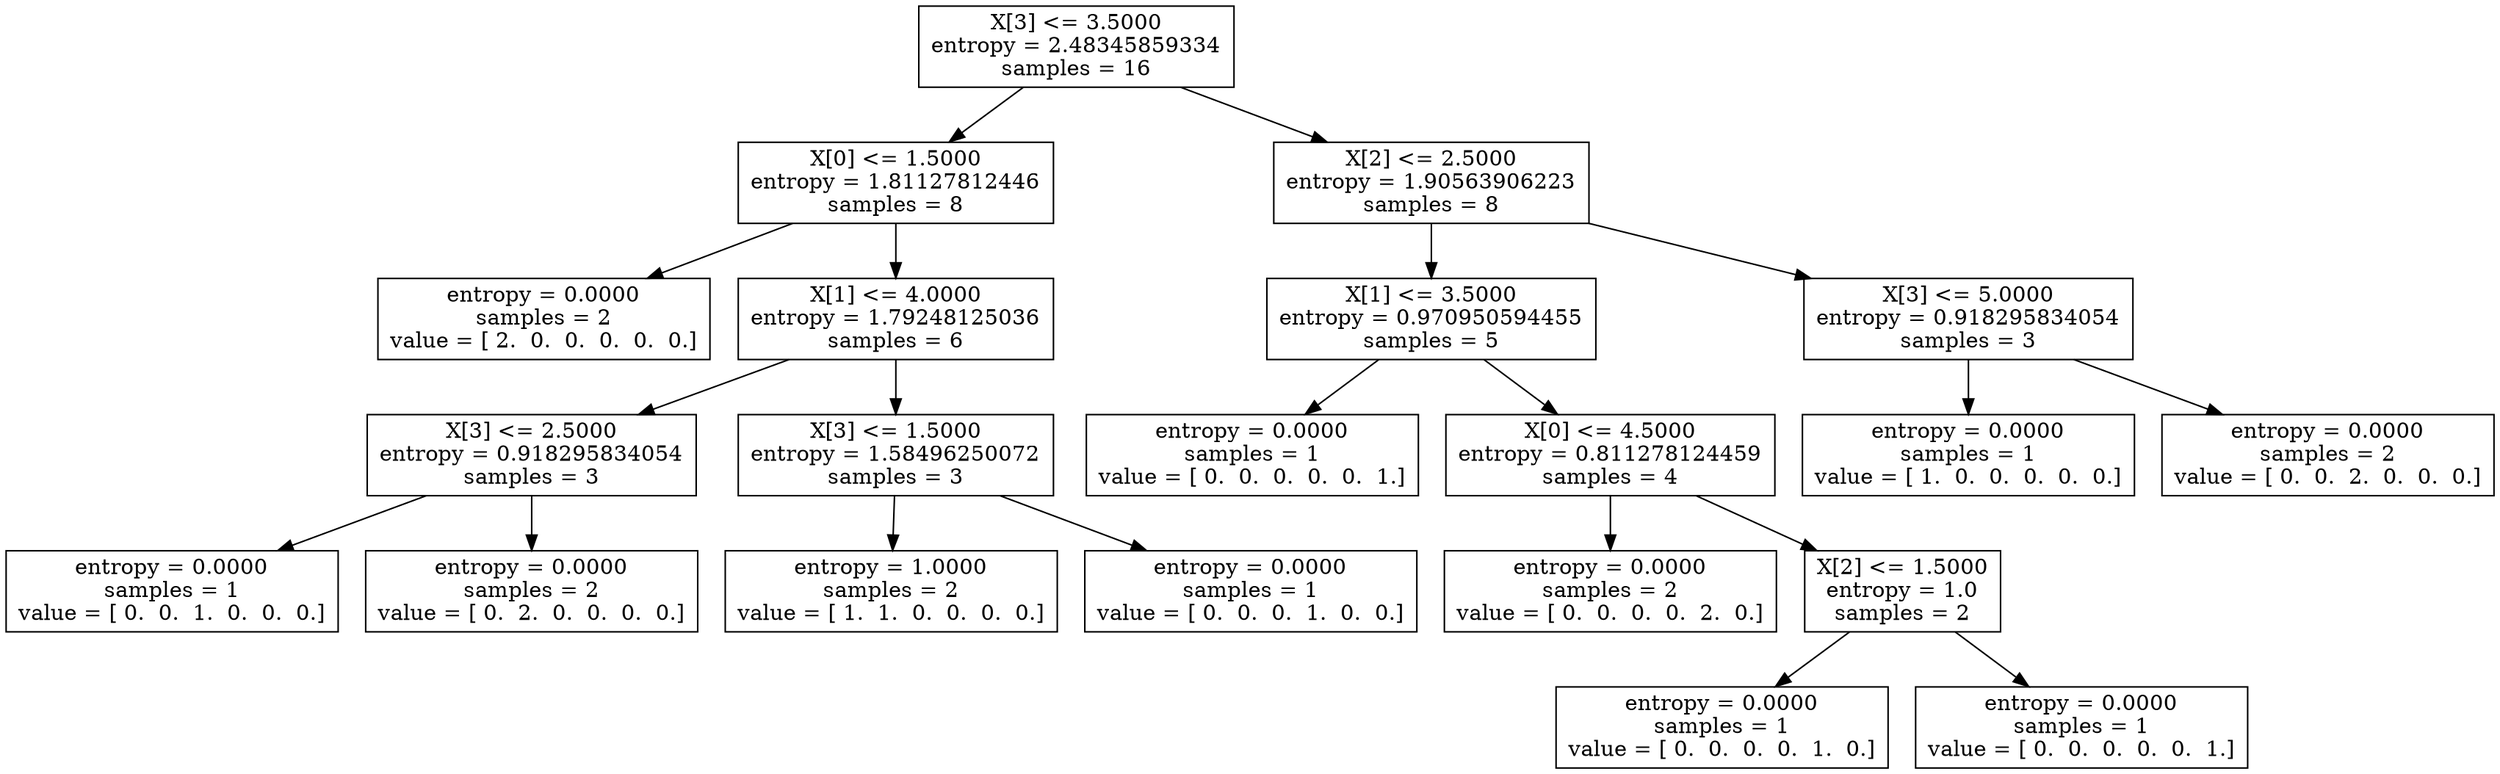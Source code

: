 digraph Tree {
0 [label="X[3] <= 3.5000\nentropy = 2.48345859334\nsamples = 16", shape="box"] ;
1 [label="X[0] <= 1.5000\nentropy = 1.81127812446\nsamples = 8", shape="box"] ;
0 -> 1 ;
2 [label="entropy = 0.0000\nsamples = 2\nvalue = [ 2.  0.  0.  0.  0.  0.]", shape="box"] ;
1 -> 2 ;
3 [label="X[1] <= 4.0000\nentropy = 1.79248125036\nsamples = 6", shape="box"] ;
1 -> 3 ;
4 [label="X[3] <= 2.5000\nentropy = 0.918295834054\nsamples = 3", shape="box"] ;
3 -> 4 ;
5 [label="entropy = 0.0000\nsamples = 1\nvalue = [ 0.  0.  1.  0.  0.  0.]", shape="box"] ;
4 -> 5 ;
6 [label="entropy = 0.0000\nsamples = 2\nvalue = [ 0.  2.  0.  0.  0.  0.]", shape="box"] ;
4 -> 6 ;
7 [label="X[3] <= 1.5000\nentropy = 1.58496250072\nsamples = 3", shape="box"] ;
3 -> 7 ;
8 [label="entropy = 1.0000\nsamples = 2\nvalue = [ 1.  1.  0.  0.  0.  0.]", shape="box"] ;
7 -> 8 ;
9 [label="entropy = 0.0000\nsamples = 1\nvalue = [ 0.  0.  0.  1.  0.  0.]", shape="box"] ;
7 -> 9 ;
10 [label="X[2] <= 2.5000\nentropy = 1.90563906223\nsamples = 8", shape="box"] ;
0 -> 10 ;
11 [label="X[1] <= 3.5000\nentropy = 0.970950594455\nsamples = 5", shape="box"] ;
10 -> 11 ;
12 [label="entropy = 0.0000\nsamples = 1\nvalue = [ 0.  0.  0.  0.  0.  1.]", shape="box"] ;
11 -> 12 ;
13 [label="X[0] <= 4.5000\nentropy = 0.811278124459\nsamples = 4", shape="box"] ;
11 -> 13 ;
14 [label="entropy = 0.0000\nsamples = 2\nvalue = [ 0.  0.  0.  0.  2.  0.]", shape="box"] ;
13 -> 14 ;
15 [label="X[2] <= 1.5000\nentropy = 1.0\nsamples = 2", shape="box"] ;
13 -> 15 ;
16 [label="entropy = 0.0000\nsamples = 1\nvalue = [ 0.  0.  0.  0.  1.  0.]", shape="box"] ;
15 -> 16 ;
17 [label="entropy = 0.0000\nsamples = 1\nvalue = [ 0.  0.  0.  0.  0.  1.]", shape="box"] ;
15 -> 17 ;
18 [label="X[3] <= 5.0000\nentropy = 0.918295834054\nsamples = 3", shape="box"] ;
10 -> 18 ;
19 [label="entropy = 0.0000\nsamples = 1\nvalue = [ 1.  0.  0.  0.  0.  0.]", shape="box"] ;
18 -> 19 ;
20 [label="entropy = 0.0000\nsamples = 2\nvalue = [ 0.  0.  2.  0.  0.  0.]", shape="box"] ;
18 -> 20 ;
}